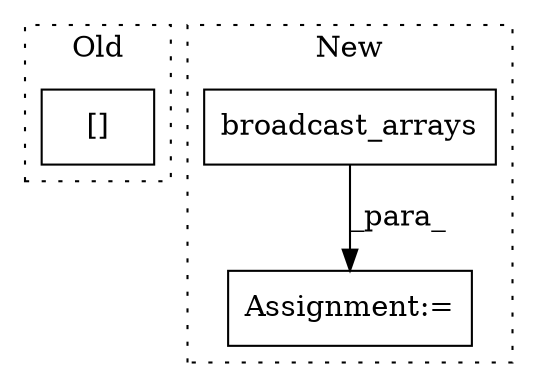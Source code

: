 digraph G {
subgraph cluster0 {
1 [label="[]" a="2" s="25708,25716" l="7,1" shape="box"];
label = "Old";
style="dotted";
}
subgraph cluster1 {
2 [label="broadcast_arrays" a="32" s="25519,25542" l="17,1" shape="box"];
3 [label="Assignment:=" a="7" s="25500" l="1" shape="box"];
label = "New";
style="dotted";
}
2 -> 3 [label="_para_"];
}